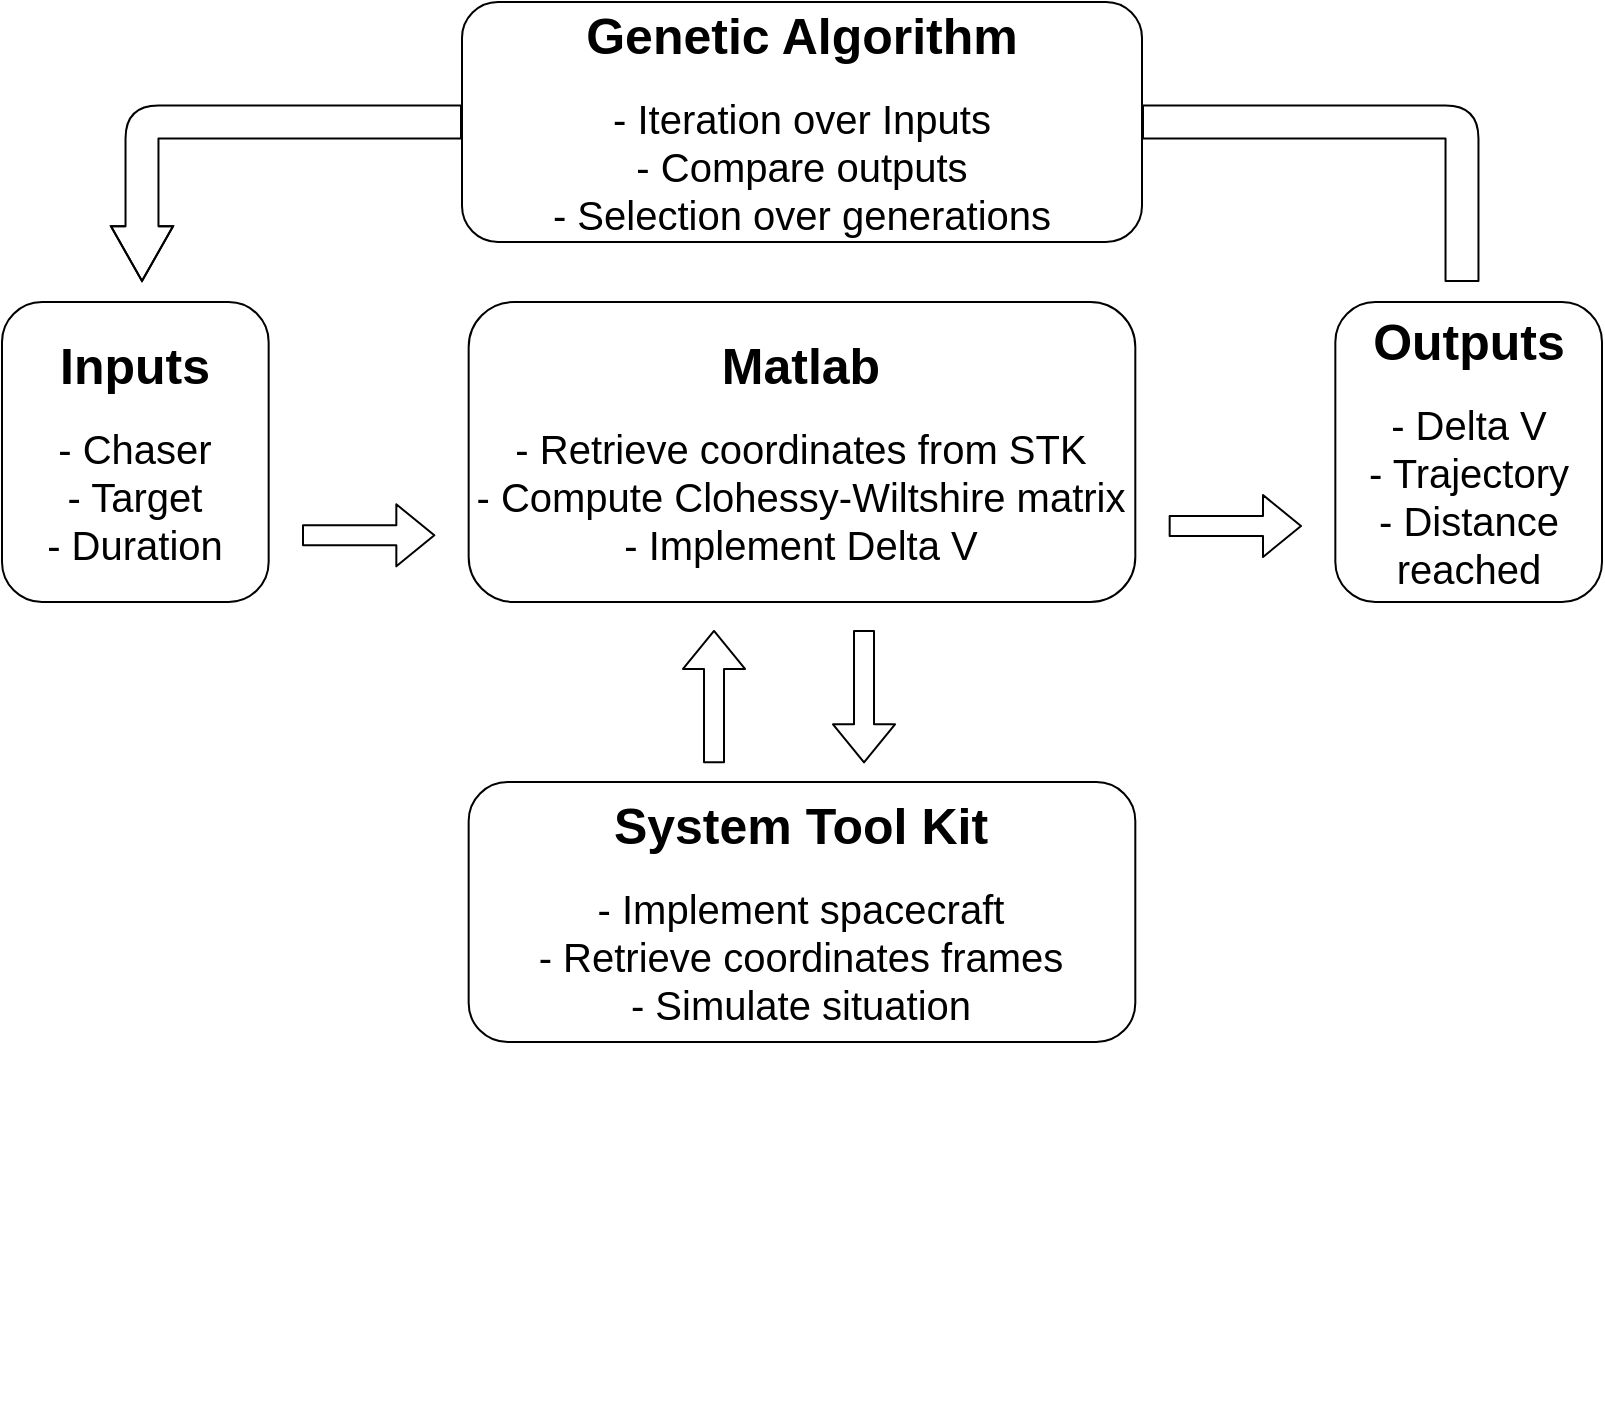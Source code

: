 <mxfile version="15.0.6" type="github">
  <diagram id="FZgH1Sr0kV8n_84SCtGH" name="Page-1">
    <mxGraphModel dx="1673" dy="864" grid="1" gridSize="10" guides="1" tooltips="1" connect="1" arrows="1" fold="1" page="1" pageScale="1" pageWidth="1169" pageHeight="827" math="0" shadow="0">
      <root>
        <mxCell id="0" />
        <mxCell id="1" parent="0" />
        <mxCell id="uQb4gQyLG-8VtOOXOhDg-9" value="" style="group" vertex="1" connectable="0" parent="1">
          <mxGeometry x="190" y="250" width="800" height="550" as="geometry" />
        </mxCell>
        <mxCell id="uQb4gQyLG-8VtOOXOhDg-1" value="&lt;font&gt;&lt;b&gt;&lt;font style=&quot;font-size: 25px&quot;&gt;Inputs&lt;/font&gt;&lt;/b&gt;&lt;br&gt;&lt;br&gt;&lt;span style=&quot;font-size: 20px&quot;&gt;- Chaser&lt;/span&gt;&lt;br&gt;&lt;span style=&quot;font-size: 20px&quot;&gt;- Target&lt;/span&gt;&lt;br&gt;&lt;span style=&quot;font-size: 20px&quot;&gt;- Duration&lt;/span&gt;&lt;br&gt;&lt;/font&gt;" style="rounded=1;whiteSpace=wrap;html=1;" vertex="1" parent="uQb4gQyLG-8VtOOXOhDg-9">
          <mxGeometry width="133.33" height="150" as="geometry" />
        </mxCell>
        <mxCell id="uQb4gQyLG-8VtOOXOhDg-2" value="&lt;font&gt;&lt;b&gt;&lt;font style=&quot;font-size: 25px&quot;&gt;Outputs&lt;/font&gt;&lt;/b&gt;&lt;br&gt;&lt;br&gt;&lt;span style=&quot;font-size: 20px&quot;&gt;- Delta V&lt;/span&gt;&lt;br&gt;&lt;span style=&quot;font-size: 20px&quot;&gt;- Trajectory&lt;/span&gt;&lt;br&gt;&lt;span style=&quot;font-size: 20px&quot;&gt;- Distance reached&lt;/span&gt;&lt;br&gt;&lt;/font&gt;" style="rounded=1;whiteSpace=wrap;html=1;" vertex="1" parent="uQb4gQyLG-8VtOOXOhDg-9">
          <mxGeometry x="666.67" width="133.33" height="150" as="geometry" />
        </mxCell>
        <mxCell id="uQb4gQyLG-8VtOOXOhDg-3" value="&lt;font&gt;&lt;b&gt;&lt;font style=&quot;font-size: 25px&quot;&gt;Matlab&lt;/font&gt;&lt;/b&gt;&lt;br&gt;&lt;br&gt;&lt;span style=&quot;font-size: 20px&quot;&gt;- Retrieve coordinates from STK&lt;/span&gt;&lt;br&gt;&lt;span style=&quot;font-size: 20px&quot;&gt;- Compute Clohessy-Wiltshire matrix&lt;/span&gt;&lt;br&gt;&lt;span style=&quot;font-size: 20px&quot;&gt;- Implement Delta V&lt;/span&gt;&lt;br&gt;&lt;/font&gt;" style="rounded=1;whiteSpace=wrap;html=1;" vertex="1" parent="uQb4gQyLG-8VtOOXOhDg-9">
          <mxGeometry x="233.33" width="333.33" height="150" as="geometry" />
        </mxCell>
        <mxCell id="uQb4gQyLG-8VtOOXOhDg-4" value="&lt;font&gt;&lt;b&gt;&lt;font style=&quot;font-size: 25px&quot;&gt;System Tool Kit&lt;/font&gt;&lt;/b&gt;&lt;br&gt;&lt;br&gt;&lt;span style=&quot;font-size: 20px&quot;&gt;- Implement spacecraft&lt;/span&gt;&lt;br&gt;&lt;span style=&quot;font-size: 20px&quot;&gt;- Retrieve coordinates frames&lt;/span&gt;&lt;br&gt;&lt;span style=&quot;font-size: 20px&quot;&gt;- Simulate situation&lt;/span&gt;&lt;br&gt;&lt;/font&gt;" style="rounded=1;whiteSpace=wrap;html=1;" vertex="1" parent="uQb4gQyLG-8VtOOXOhDg-9">
          <mxGeometry x="233.33" y="240" width="333.33" height="130" as="geometry" />
        </mxCell>
        <mxCell id="uQb4gQyLG-8VtOOXOhDg-5" value="" style="shape=flexArrow;endArrow=classic;html=1;" edge="1" parent="uQb4gQyLG-8VtOOXOhDg-9">
          <mxGeometry width="50" height="50" relative="1" as="geometry">
            <mxPoint x="356.003" y="230.663" as="sourcePoint" />
            <mxPoint x="356.003" y="163.997" as="targetPoint" />
          </mxGeometry>
        </mxCell>
        <mxCell id="uQb4gQyLG-8VtOOXOhDg-6" value="" style="shape=flexArrow;endArrow=classic;html=1;" edge="1" parent="uQb4gQyLG-8VtOOXOhDg-9">
          <mxGeometry width="50" height="50" relative="1" as="geometry">
            <mxPoint x="431.003" y="163.997" as="sourcePoint" />
            <mxPoint x="431.003" y="230.663" as="targetPoint" />
          </mxGeometry>
        </mxCell>
        <mxCell id="uQb4gQyLG-8VtOOXOhDg-7" value="" style="shape=flexArrow;endArrow=classic;html=1;" edge="1" parent="uQb4gQyLG-8VtOOXOhDg-9">
          <mxGeometry width="50" height="50" relative="1" as="geometry">
            <mxPoint x="150" y="116.667" as="sourcePoint" />
            <mxPoint x="216.667" y="116.667" as="targetPoint" />
          </mxGeometry>
        </mxCell>
        <mxCell id="uQb4gQyLG-8VtOOXOhDg-8" value="" style="shape=flexArrow;endArrow=classic;html=1;" edge="1" parent="uQb4gQyLG-8VtOOXOhDg-9">
          <mxGeometry width="50" height="50" relative="1" as="geometry">
            <mxPoint x="583.333" y="112.008" as="sourcePoint" />
            <mxPoint x="650" y="112.008" as="targetPoint" />
          </mxGeometry>
        </mxCell>
        <mxCell id="uQb4gQyLG-8VtOOXOhDg-10" value="" style="shape=flexArrow;endArrow=classic;html=1;endWidth=13.564;endSize=8.788;width=16.471;startArrow=none;" edge="1" parent="1" source="uQb4gQyLG-8VtOOXOhDg-11">
          <mxGeometry width="50" height="50" relative="1" as="geometry">
            <mxPoint x="920" y="240" as="sourcePoint" />
            <mxPoint x="260" y="240" as="targetPoint" />
            <Array as="points">
              <mxPoint x="260" y="160" />
            </Array>
          </mxGeometry>
        </mxCell>
        <mxCell id="uQb4gQyLG-8VtOOXOhDg-11" value="&lt;font&gt;&lt;b&gt;&lt;font style=&quot;font-size: 25px&quot;&gt;Genetic Algorithm&lt;/font&gt;&lt;/b&gt;&lt;br&gt;&lt;br&gt;&lt;span style=&quot;font-size: 20px&quot;&gt;- Iteration over Inputs&lt;/span&gt;&lt;br&gt;&lt;span style=&quot;font-size: 20px&quot;&gt;- Compare outputs&lt;/span&gt;&lt;br&gt;&lt;span style=&quot;font-size: 20px&quot;&gt;- Selection over generations&lt;/span&gt;&lt;br&gt;&lt;/font&gt;" style="rounded=1;whiteSpace=wrap;html=1;" vertex="1" parent="1">
          <mxGeometry x="420" y="100" width="340" height="120" as="geometry" />
        </mxCell>
        <mxCell id="uQb4gQyLG-8VtOOXOhDg-13" value="" style="shape=flexArrow;endArrow=none;html=1;endWidth=13.564;endSize=8.788;width=16.471;" edge="1" parent="1" target="uQb4gQyLG-8VtOOXOhDg-11">
          <mxGeometry width="50" height="50" relative="1" as="geometry">
            <mxPoint x="920.0" y="240" as="sourcePoint" />
            <mxPoint x="260" y="240" as="targetPoint" />
            <Array as="points">
              <mxPoint x="920" y="160" />
            </Array>
          </mxGeometry>
        </mxCell>
      </root>
    </mxGraphModel>
  </diagram>
</mxfile>
